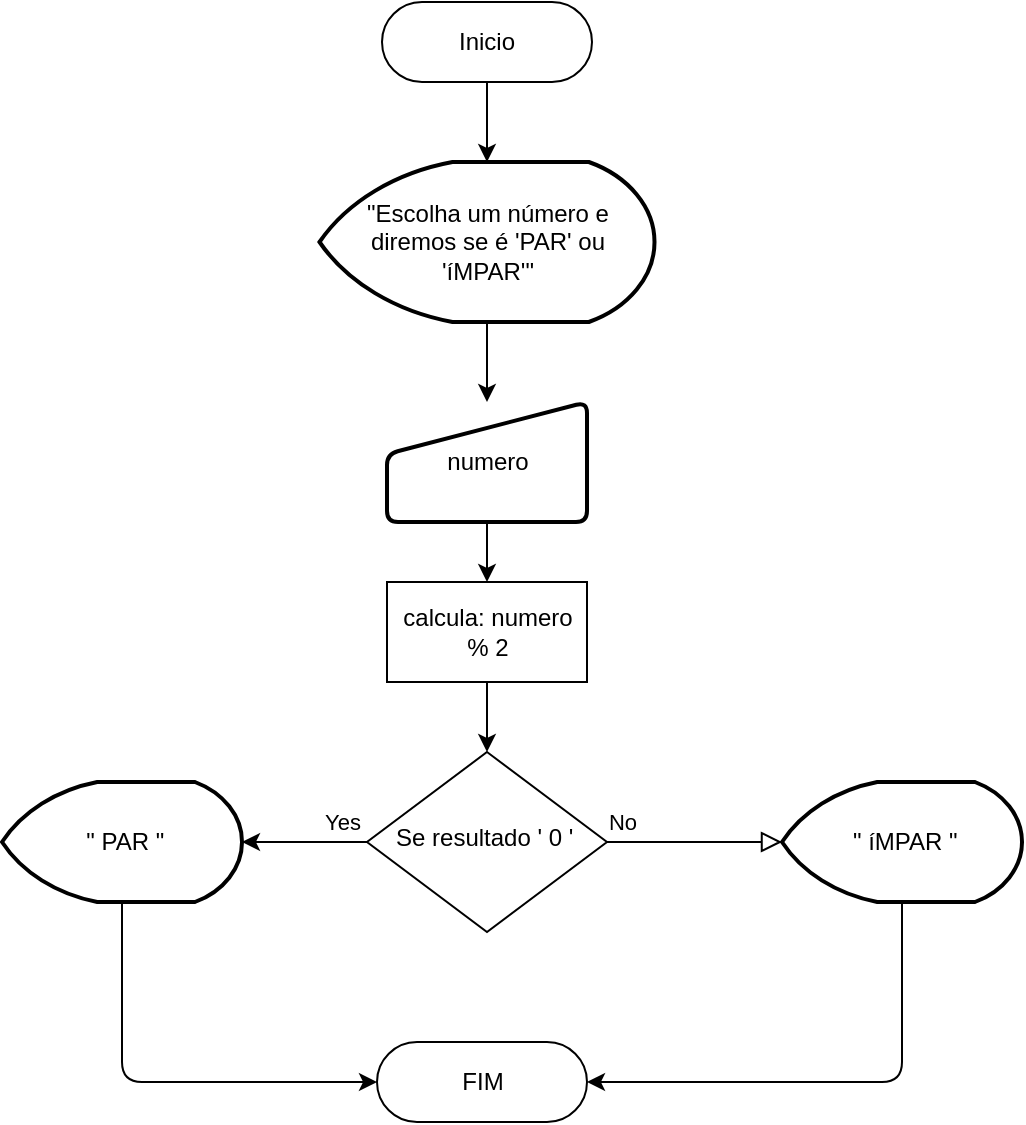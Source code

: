 <mxfile>
    <diagram id="IKCYcklubLWEoO7qXU6s" name="01 - Par ou Impar">
        <mxGraphModel dx="559" dy="926" grid="1" gridSize="10" guides="1" tooltips="1" connect="1" arrows="1" fold="1" page="1" pageScale="1" pageWidth="850" pageHeight="1100" math="0" shadow="0">
            <root>
                <mxCell id="0"/>
                <mxCell id="1" parent="0"/>
                <mxCell id="2" value="Inicio" style="html=1;dashed=0;whiteSpace=wrap;shape=mxgraph.dfd.start" parent="1" vertex="1">
                    <mxGeometry x="400" y="80" width="105" height="40" as="geometry"/>
                </mxCell>
                <mxCell id="6" value="No" style="edgeStyle=orthogonalEdgeStyle;rounded=0;html=1;jettySize=auto;orthogonalLoop=1;fontSize=11;endArrow=block;endFill=0;endSize=8;strokeWidth=1;shadow=0;labelBackgroundColor=none;entryX=0;entryY=0.5;entryDx=0;entryDy=0;entryPerimeter=0;" parent="1" source="7" target="24" edge="1">
                    <mxGeometry x="-0.829" y="10" relative="1" as="geometry">
                        <mxPoint as="offset"/>
                        <mxPoint x="570" y="500" as="targetPoint"/>
                    </mxGeometry>
                </mxCell>
                <mxCell id="7" value="Se resultado &#39; 0 &#39;&amp;nbsp;" style="rhombus;whiteSpace=wrap;html=1;shadow=0;fontFamily=Helvetica;fontSize=12;align=center;strokeWidth=1;spacing=6;spacingTop=-4;" parent="1" vertex="1">
                    <mxGeometry x="392.5" y="455" width="120" height="90" as="geometry"/>
                </mxCell>
                <mxCell id="18" style="edgeStyle=none;html=1;exitX=0.5;exitY=1;exitDx=0;exitDy=0;exitPerimeter=0;" parent="1" source="14" target="17" edge="1">
                    <mxGeometry relative="1" as="geometry"/>
                </mxCell>
                <mxCell id="14" value="&quot;Escolha um número e diremos se é &#39;PAR&#39; ou &#39;íMPAR&#39;&quot;" style="strokeWidth=2;html=1;shape=mxgraph.flowchart.display;whiteSpace=wrap;" parent="1" vertex="1">
                    <mxGeometry x="368.75" y="160" width="167.5" height="80" as="geometry"/>
                </mxCell>
                <mxCell id="15" style="edgeStyle=none;html=1;exitX=0.5;exitY=0.5;exitDx=0;exitDy=20;exitPerimeter=0;entryX=0.5;entryY=0;entryDx=0;entryDy=0;entryPerimeter=0;" parent="1" source="2" target="14" edge="1">
                    <mxGeometry relative="1" as="geometry"/>
                </mxCell>
                <mxCell id="21" style="edgeStyle=none;html=1;exitX=0.5;exitY=1;exitDx=0;exitDy=0;entryX=0.5;entryY=0;entryDx=0;entryDy=0;" parent="1" source="17" target="20" edge="1">
                    <mxGeometry relative="1" as="geometry"/>
                </mxCell>
                <mxCell id="17" value="numero" style="html=1;strokeWidth=2;shape=manualInput;whiteSpace=wrap;rounded=1;size=26;arcSize=11;" parent="1" vertex="1">
                    <mxGeometry x="402.5" y="280" width="100" height="60" as="geometry"/>
                </mxCell>
                <mxCell id="22" style="edgeStyle=none;html=1;exitX=0.5;exitY=1;exitDx=0;exitDy=0;entryX=0.5;entryY=0;entryDx=0;entryDy=0;" parent="1" source="20" target="7" edge="1">
                    <mxGeometry relative="1" as="geometry"/>
                </mxCell>
                <mxCell id="20" value="calcula: numero % 2" style="html=1;dashed=0;whiteSpace=wrap;" parent="1" vertex="1">
                    <mxGeometry x="402.5" y="370" width="100" height="50" as="geometry"/>
                </mxCell>
                <mxCell id="24" value="&amp;nbsp;&quot; íMPAR &quot;" style="strokeWidth=2;html=1;shape=mxgraph.flowchart.display;whiteSpace=wrap;" parent="1" vertex="1">
                    <mxGeometry x="600" y="470" width="120" height="60" as="geometry"/>
                </mxCell>
                <mxCell id="25" value="&amp;nbsp;&quot; PAR &quot;" style="strokeWidth=2;html=1;shape=mxgraph.flowchart.display;whiteSpace=wrap;" parent="1" vertex="1">
                    <mxGeometry x="210" y="470" width="120" height="60" as="geometry"/>
                </mxCell>
                <mxCell id="26" style="edgeStyle=none;html=1;exitX=0;exitY=0.5;exitDx=0;exitDy=0;entryX=1;entryY=0.5;entryDx=0;entryDy=0;entryPerimeter=0;" parent="1" source="7" target="25" edge="1">
                    <mxGeometry relative="1" as="geometry"/>
                </mxCell>
                <mxCell id="27" value="Yes" style="edgeLabel;html=1;align=center;verticalAlign=middle;resizable=0;points=[];" parent="26" vertex="1" connectable="0">
                    <mxGeometry x="-0.221" relative="1" as="geometry">
                        <mxPoint x="12" y="-10" as="offset"/>
                    </mxGeometry>
                </mxCell>
                <mxCell id="29" style="edgeStyle=none;html=1;exitX=0.5;exitY=1;exitDx=0;exitDy=0;exitPerimeter=0;entryX=0;entryY=0.5;entryDx=0;entryDy=0;entryPerimeter=0;" parent="1" source="25" target="31" edge="1">
                    <mxGeometry relative="1" as="geometry">
                        <mxPoint x="366.25" y="620" as="targetPoint"/>
                        <Array as="points">
                            <mxPoint x="270" y="620"/>
                        </Array>
                    </mxGeometry>
                </mxCell>
                <mxCell id="30" style="edgeStyle=none;html=1;exitX=0.5;exitY=1;exitDx=0;exitDy=0;exitPerimeter=0;entryX=1;entryY=0.5;entryDx=0;entryDy=0;entryPerimeter=0;" parent="1" source="24" target="31" edge="1">
                    <mxGeometry relative="1" as="geometry">
                        <mxPoint x="533.75" y="620" as="targetPoint"/>
                        <Array as="points">
                            <mxPoint x="660" y="620"/>
                        </Array>
                    </mxGeometry>
                </mxCell>
                <mxCell id="31" value="FIM" style="html=1;dashed=0;whiteSpace=wrap;shape=mxgraph.dfd.start" parent="1" vertex="1">
                    <mxGeometry x="397.5" y="600" width="105" height="40" as="geometry"/>
                </mxCell>
            </root>
        </mxGraphModel>
    </diagram>
</mxfile>